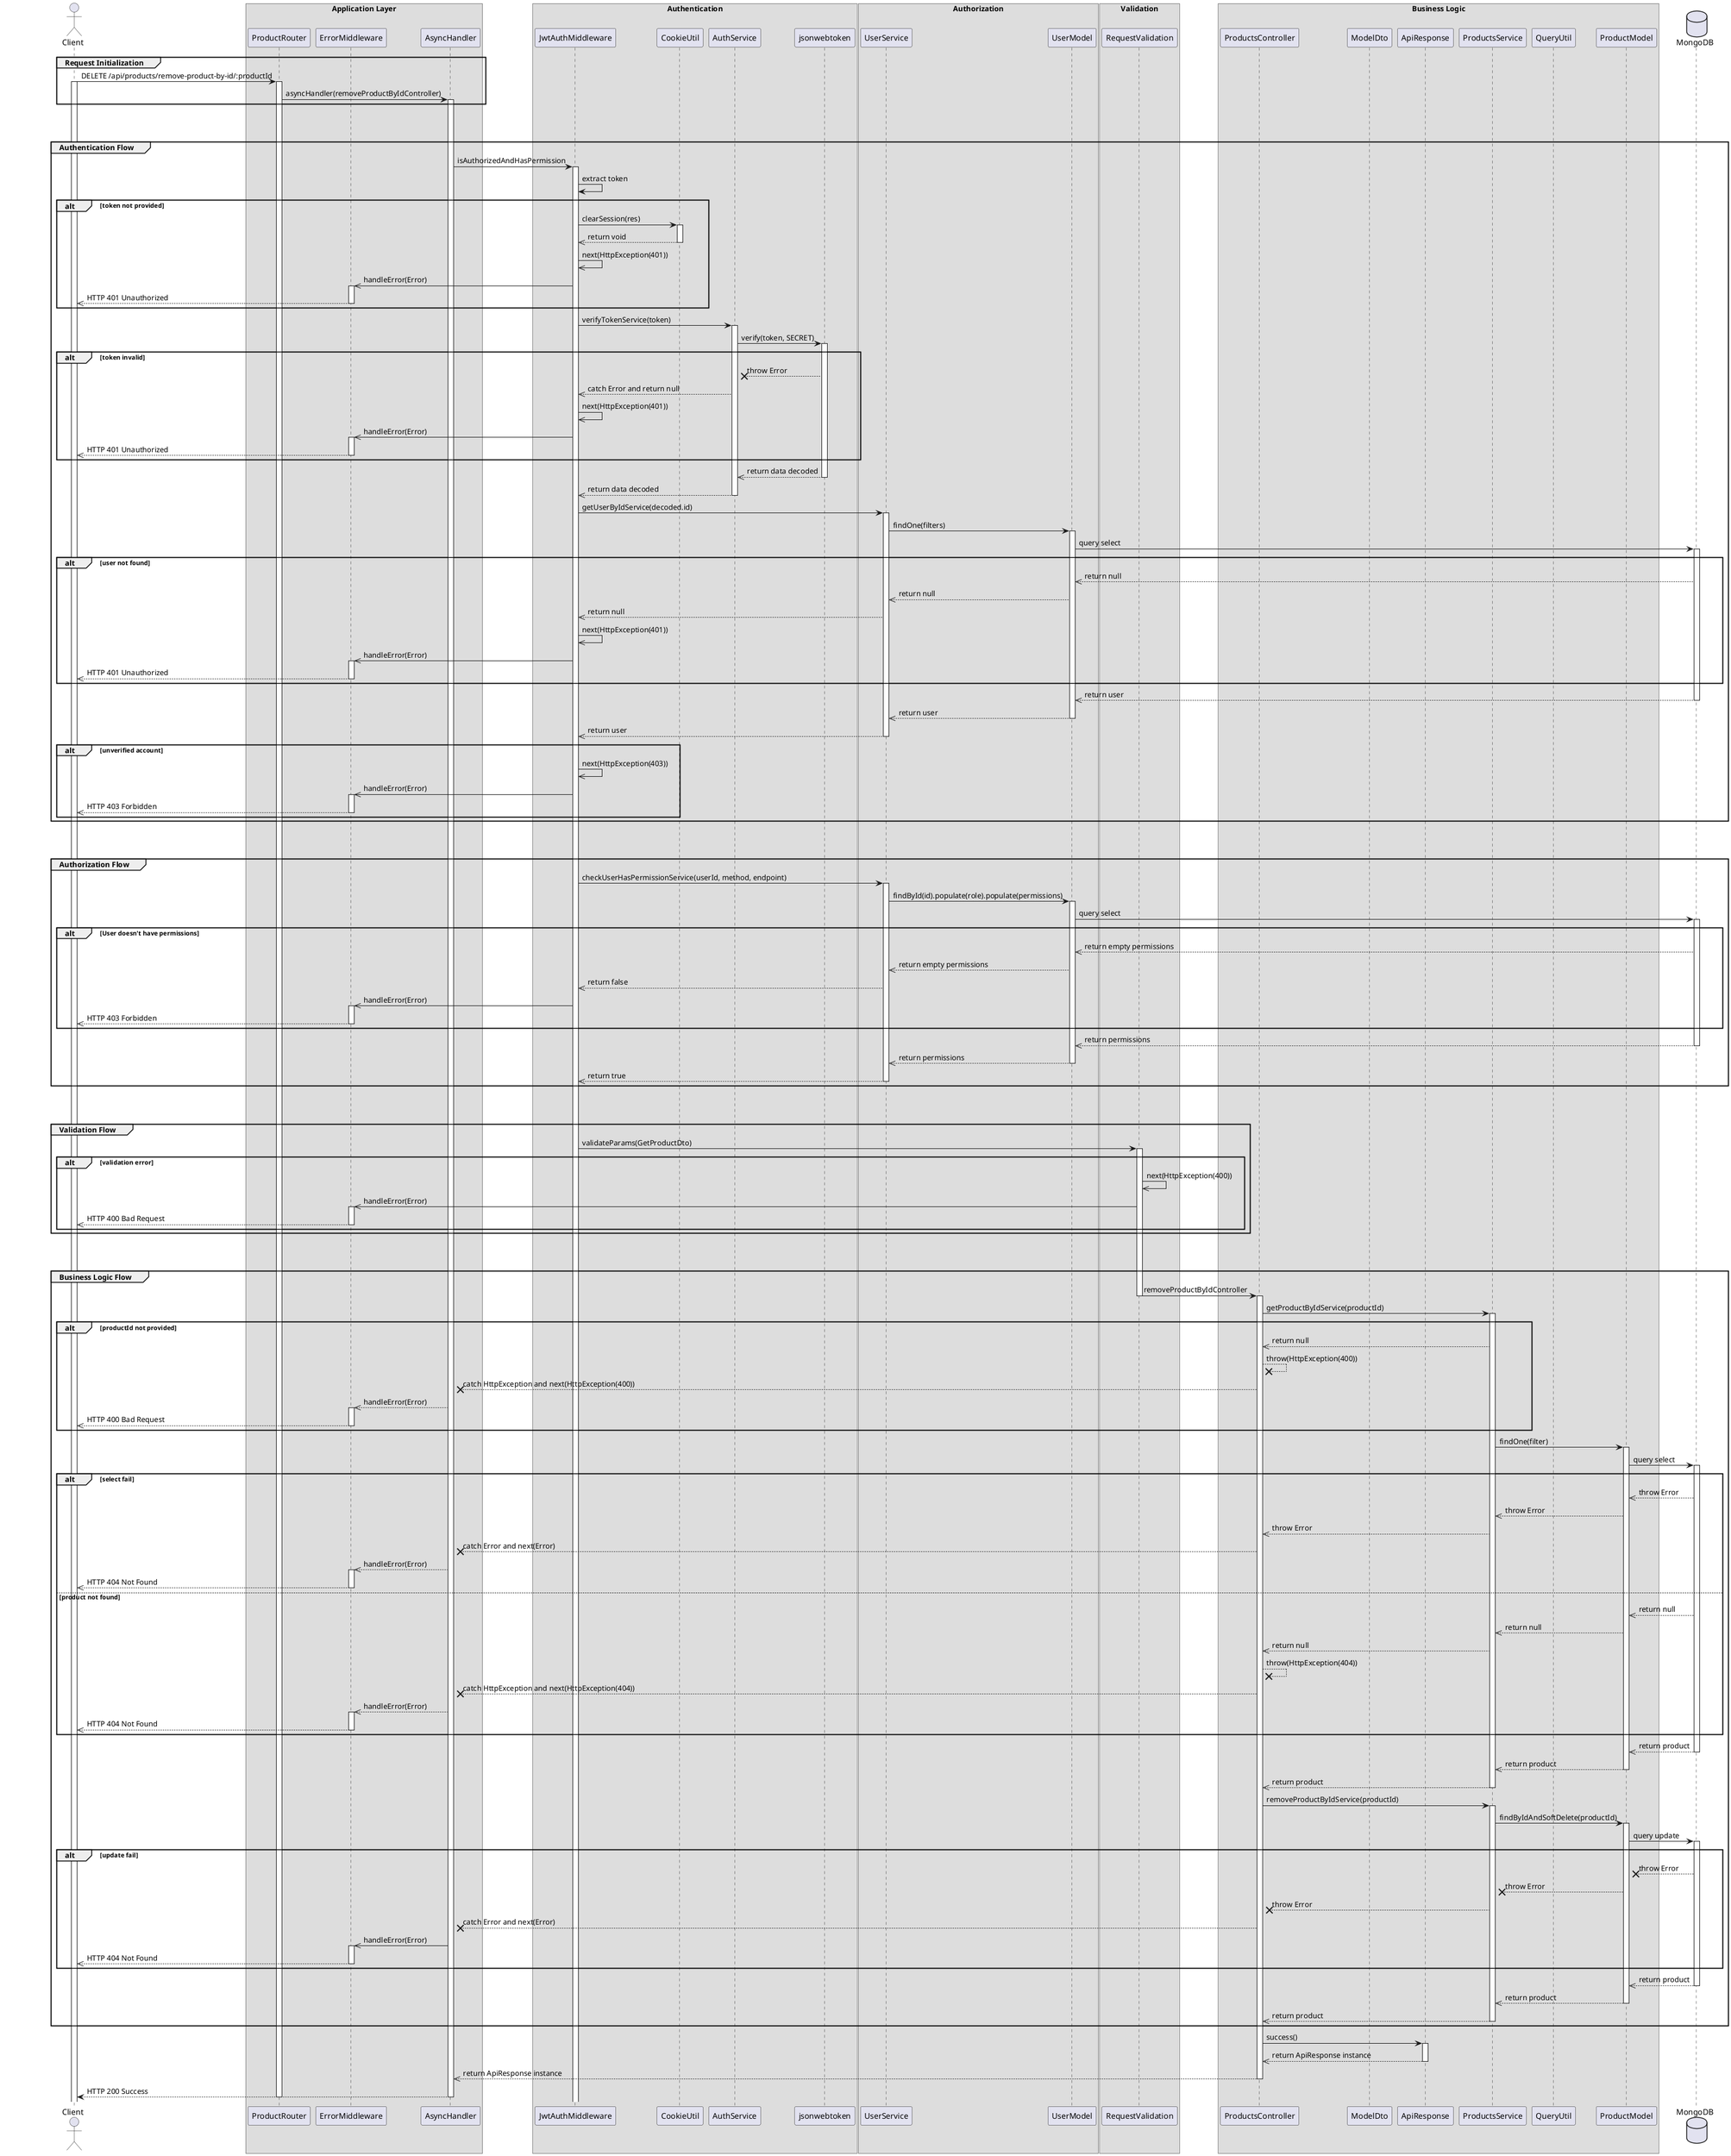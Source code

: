 @startuml Remove Product

actor Client

box "Application Layer"
participant ProductRouter 
participant ErrorMiddleware 
participant AsyncHandler 
end box

box "Authentication"
participant JwtAuthMiddleware 
participant CookieUtil
participant AuthService
participant jsonwebtoken
end box

box "Authorization"
participant UserService 
participant UserModel
end box

box "Validation"
participant RequestValidation
end box

box "Business Logic"
participant ProductsController
participant ModelDto
participant ApiResponse
participant ProductsService
participant QueryUtil
participant ProductModel
end box

database MongoDB

' Step 1
group Request Initialization
    Client -> ProductRouter: DELETE /api/products/remove-product-by-id/:productId
    activate Client
    activate ProductRouter
    ProductRouter -> AsyncHandler: asyncHandler(removeProductByIdController)
    activate AsyncHandler
end

break
break

' Step 2
group Authentication Flow
    AsyncHandler -> JwtAuthMiddleware: isAuthorizedAndHasPermission
    activate JwtAuthMiddleware

    JwtAuthMiddleware -> JwtAuthMiddleware: extract token
    alt token not provided
        JwtAuthMiddleware -> CookieUtil: clearSession(res)
        activate CookieUtil
        CookieUtil -->> JwtAuthMiddleware: return void
        deactivate CookieUtil
        JwtAuthMiddleware ->> JwtAuthMiddleware: next(HttpException(401))
        JwtAuthMiddleware ->> ErrorMiddleware: handleError(Error)
        activate ErrorMiddleware
        ErrorMiddleware -->> Client: HTTP 401 Unauthorized
        deactivate ErrorMiddleware
    end 

    JwtAuthMiddleware -> AuthService: verifyTokenService(token)
    activate AuthService
    AuthService -> jsonwebtoken: verify(token, SECRET)
    activate jsonwebtoken
    alt token invalid
        jsonwebtoken --x AuthService: throw Error
        AuthService -->> JwtAuthMiddleware: catch Error and return null
        JwtAuthMiddleware ->> JwtAuthMiddleware: next(HttpException(401))
        JwtAuthMiddleware ->> ErrorMiddleware: handleError(Error)
        activate ErrorMiddleware
        ErrorMiddleware -->> Client: HTTP 401 Unauthorized
        deactivate ErrorMiddleware
    end

    jsonwebtoken -->> AuthService: return data decoded
    deactivate jsonwebtoken
    AuthService -->> JwtAuthMiddleware: return data decoded
    deactivate AuthService
    JwtAuthMiddleware -> UserService: getUserByIdService(decoded.id)
    activate UserService
    UserService -> UserModel: findOne(filters)
    activate UserModel
    UserModel -> MongoDB: query select
    activate MongoDB

    alt user not found
        MongoDB -->> UserModel: return null
        UserModel -->> UserService: return null
        UserService -->> JwtAuthMiddleware: return null
        JwtAuthMiddleware ->> JwtAuthMiddleware: next(HttpException(401))
        JwtAuthMiddleware ->> ErrorMiddleware: handleError(Error)
        activate ErrorMiddleware
        ErrorMiddleware -->> Client: HTTP 401 Unauthorized
        deactivate ErrorMiddleware
    end

    MongoDB -->> UserModel: return user
    deactivate MongoDB
    UserModel -->> UserService: return user
    deactivate UserModel
    UserService -->> JwtAuthMiddleware: return user
    deactivate UserService

    alt unverified account
        JwtAuthMiddleware ->> JwtAuthMiddleware: next(HttpException(403))
        JwtAuthMiddleware ->> ErrorMiddleware: handleError(Error)
        activate ErrorMiddleware
        ErrorMiddleware -->> Client: HTTP 403 Forbidden
        deactivate ErrorMiddleware
    end
end

break
break

' Step 3
group Authorization Flow
    JwtAuthMiddleware -> UserService: checkUserHasPermissionService(userId, method, endpoint)
    activate UserService
    UserService -> UserModel: findById(id).populate(role).populate(permissions)
    activate UserModel
    UserModel -> MongoDB: query select
    activate MongoDB

    alt User doesn't have permissions 
        MongoDB -->> UserModel: return empty permissions
        UserModel -->> UserService: return empty permissions
        UserService -->> JwtAuthMiddleware: return false
        JwtAuthMiddleware ->> ErrorMiddleware: handleError(Error)
        activate ErrorMiddleware
        ErrorMiddleware -->> Client: HTTP 403 Forbidden
        deactivate ErrorMiddleware
    end

    MongoDB -->> UserModel: return permissions
    deactivate MongoDB
    UserModel -->> UserService: return permissions
    deactivate UserModel
    UserService -->> JwtAuthMiddleware: return true
    deactivate UserService
end

break
break

' Step 4
group Validation Flow
    JwtAuthMiddleware -> RequestValidation: validateParams(GetProductDto)
    activate RequestValidation
        alt validation error
        RequestValidation ->> RequestValidation: next(HttpException(400))
        RequestValidation ->> ErrorMiddleware: handleError(Error)
        activate ErrorMiddleware
        ErrorMiddleware -->> Client: HTTP 400 Bad Request
        deactivate ErrorMiddleware
    end
end

break
break


' Step 5
group Business Logic Flow
    RequestValidation -> ProductsController: removeProductByIdController
    deactivate RequestValidation
    activate ProductsController
    ProductsController -> ProductsService: getProductByIdService(productId)
    activate ProductsService

    alt productId not provided
        ProductsService -->> ProductsController: return null
        ProductsController --x ProductsController: throw(HttpException(400))
        ProductsController --x AsyncHandler: catch HttpException and next(HttpException(400))
        AsyncHandler -->> ErrorMiddleware: handleError(Error)
        activate ErrorMiddleware
        ErrorMiddleware -->> Client: HTTP 400 Bad Request
        deactivate ErrorMiddleware
    end

    ProductsService -> ProductModel: findOne(filter)
    activate ProductModel
    ProductModel -> MongoDB: query select
    activate MongoDB

    alt select fail
        MongoDB -->> ProductModel: throw Error
        ProductModel -->> ProductsService: throw Error
        ProductsService -->> ProductsController: throw Error
        ProductsController --x AsyncHandler: catch Error and next(Error)
        AsyncHandler -->> ErrorMiddleware: handleError(Error) 
        activate ErrorMiddleware
        ErrorMiddleware -->> Client: HTTP 404 Not Found
        deactivate ErrorMiddleware
    else product not found
        MongoDB -->> ProductModel: return null
        ProductModel -->> ProductsService: return null
        ProductsService -->> ProductsController: return null
        ProductsController --x ProductsController: throw(HttpException(404))
        ProductsController --x AsyncHandler: catch HttpException and next(HttpException(404))
        AsyncHandler -->> ErrorMiddleware: handleError(Error) 
        activate ErrorMiddleware
        ErrorMiddleware -->> Client: HTTP 404 Not Found
        deactivate ErrorMiddleware
    end

    MongoDB -->> ProductModel: return product
    deactivate MongoDB
    ProductModel -->> ProductsService: return product
    deactivate ProductModel
    ProductsService -->> ProductsController: return product
    deactivate ProductsService
    ProductsController -> ProductsService: removeProductByIdService(productId)
    activate ProductsService
    ProductsService -> ProductModel: findByIdAndSoftDelete(productId)
    activate ProductModel
    ProductModel -> MongoDB: query update
    activate MongoDB

    alt update fail
        MongoDB --x ProductModel: throw Error
        ProductModel --x ProductsService: throw Error
        ProductsService --x ProductsController: throw Error
        ProductsController --x AsyncHandler: catch Error and next(Error)
        AsyncHandler ->> ErrorMiddleware: handleError(Error) 
        activate ErrorMiddleware
        ErrorMiddleware -->> Client: HTTP 404 Not Found
        deactivate ErrorMiddleware
    end

    MongoDB -->> ProductModel: return product
    deactivate MongoDB
    ProductModel -->> ProductsService: return product
    deactivate ProductModel
    ProductsService -->> ProductsController: return product
    deactivate ProductsService



    
end

    ProductsController -> ApiResponse: success()
    activate ApiResponse
    ApiResponse -->> ProductsController: return ApiResponse instance
    deactivate ApiResponse 
    ProductsController -->> AsyncHandler: return ApiResponse instance
    deactivate ProductsController
    AsyncHandler --> Client: HTTP 200 Success
    deactivate AsyncHandler
    deactivate ProductRouter

@enduml